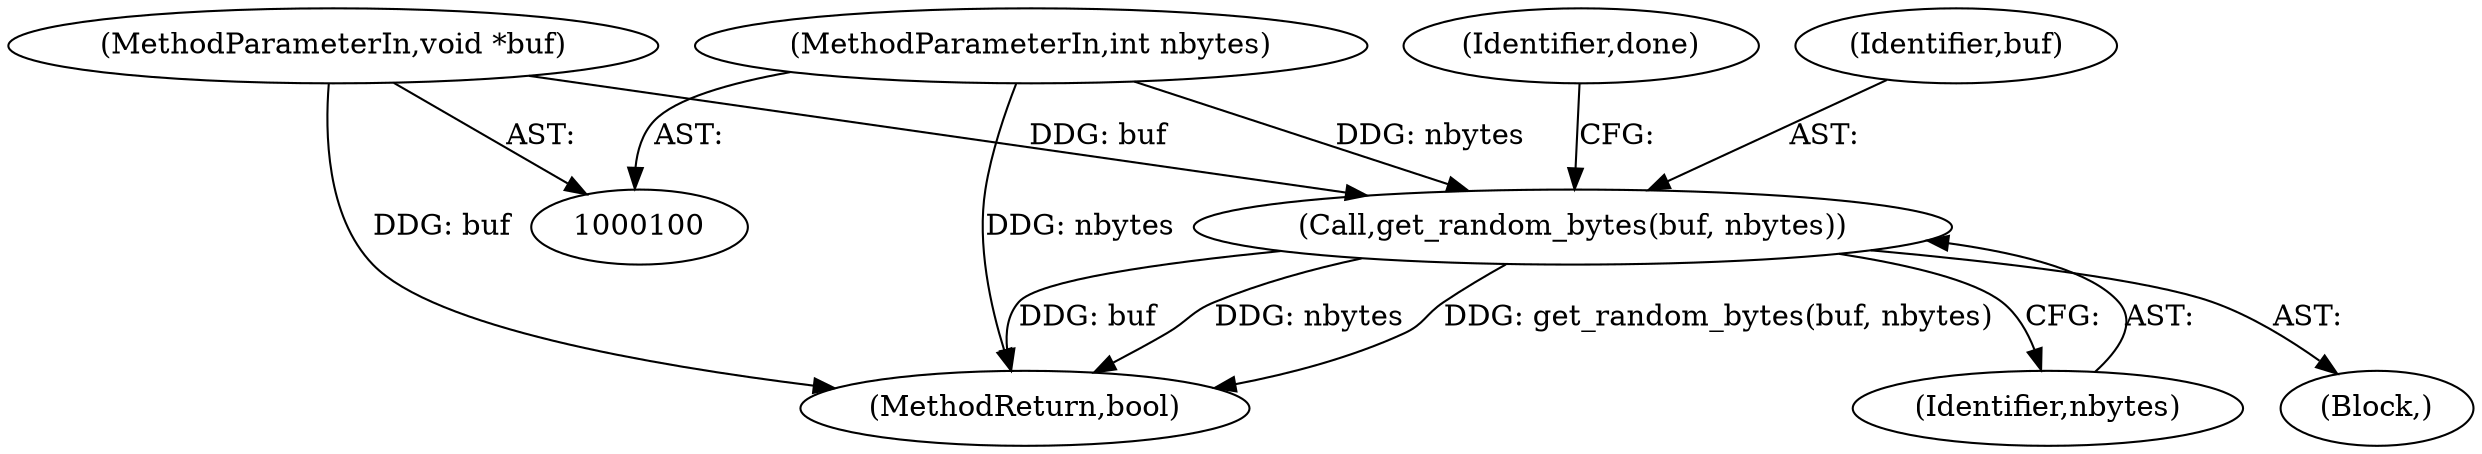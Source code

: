 digraph "0_linux_3d4405226d27b3a215e4d03cfa51f536244e5de7@API" {
"1000123" [label="(Call,get_random_bytes(buf, nbytes))"];
"1000101" [label="(MethodParameterIn,void *buf)"];
"1000102" [label="(MethodParameterIn,int nbytes)"];
"1000102" [label="(MethodParameterIn,int nbytes)"];
"1000105" [label="(Block,)"];
"1000138" [label="(MethodReturn,bool)"];
"1000128" [label="(Identifier,done)"];
"1000101" [label="(MethodParameterIn,void *buf)"];
"1000123" [label="(Call,get_random_bytes(buf, nbytes))"];
"1000124" [label="(Identifier,buf)"];
"1000125" [label="(Identifier,nbytes)"];
"1000123" -> "1000105"  [label="AST: "];
"1000123" -> "1000125"  [label="CFG: "];
"1000124" -> "1000123"  [label="AST: "];
"1000125" -> "1000123"  [label="AST: "];
"1000128" -> "1000123"  [label="CFG: "];
"1000123" -> "1000138"  [label="DDG: nbytes"];
"1000123" -> "1000138"  [label="DDG: get_random_bytes(buf, nbytes)"];
"1000123" -> "1000138"  [label="DDG: buf"];
"1000101" -> "1000123"  [label="DDG: buf"];
"1000102" -> "1000123"  [label="DDG: nbytes"];
"1000101" -> "1000100"  [label="AST: "];
"1000101" -> "1000138"  [label="DDG: buf"];
"1000102" -> "1000100"  [label="AST: "];
"1000102" -> "1000138"  [label="DDG: nbytes"];
}

